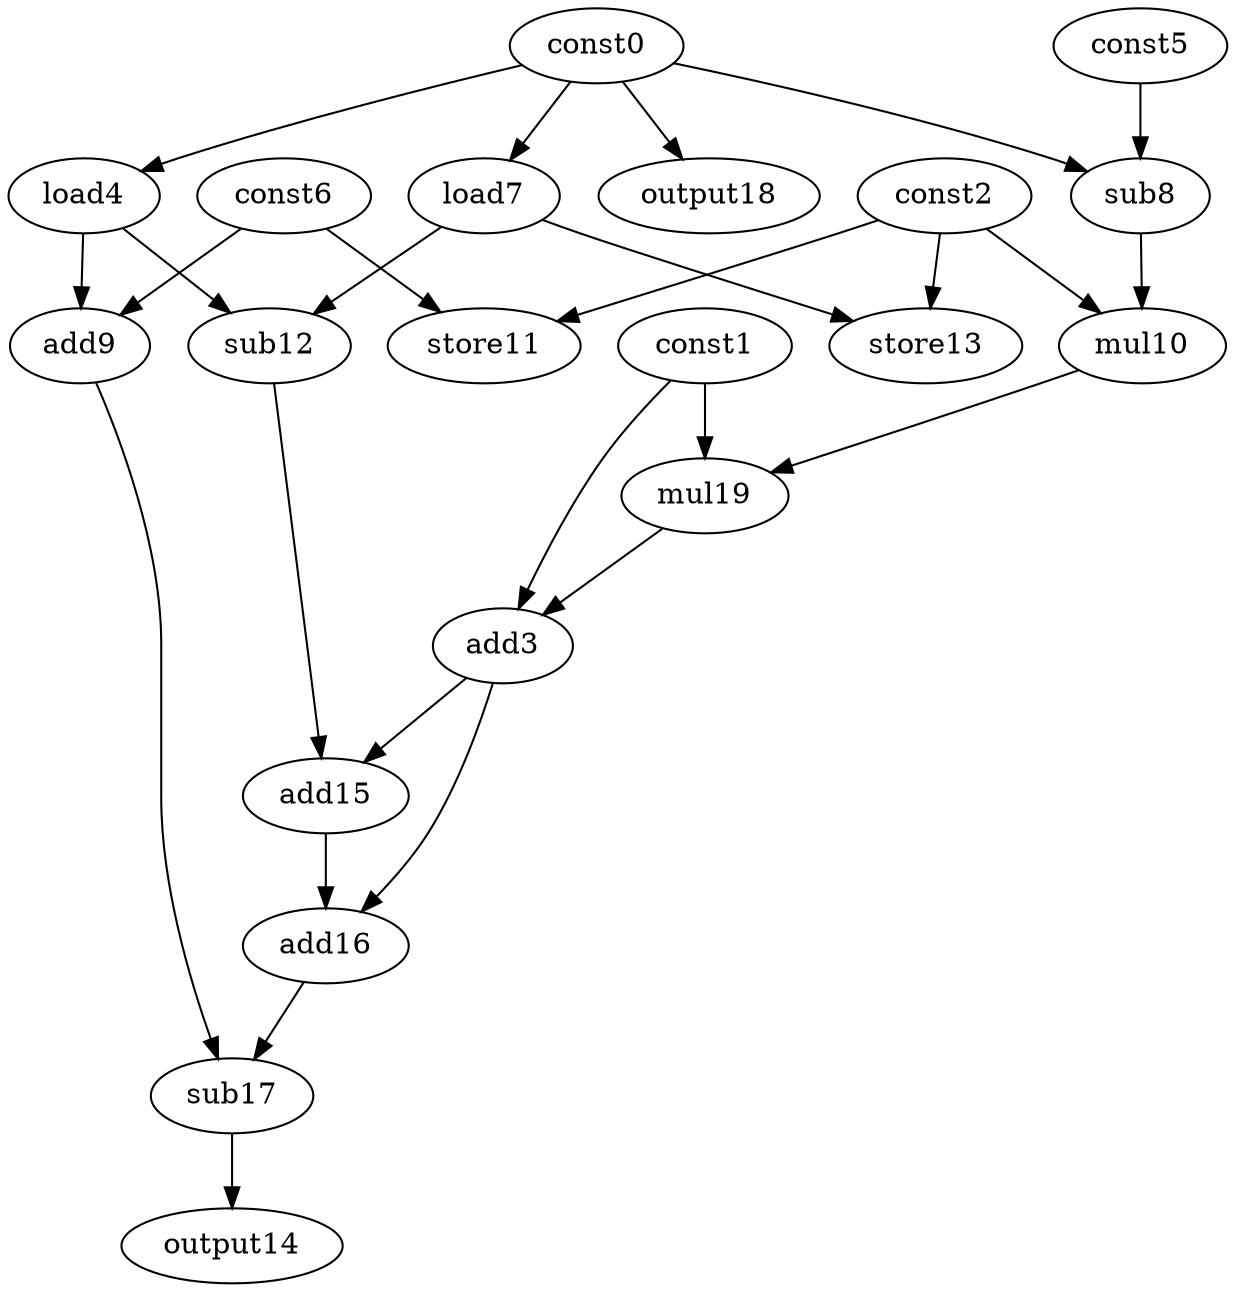 digraph G { 
const0[opcode=const]; 
const1[opcode=const]; 
const2[opcode=const]; 
add3[opcode=add]; 
load4[opcode=load]; 
const5[opcode=const]; 
const6[opcode=const]; 
load7[opcode=load]; 
sub8[opcode=sub]; 
add9[opcode=add]; 
mul10[opcode=mul]; 
store11[opcode=store]; 
sub12[opcode=sub]; 
store13[opcode=store]; 
output14[opcode=output]; 
add15[opcode=add]; 
add16[opcode=add]; 
sub17[opcode=sub]; 
output18[opcode=output]; 
mul19[opcode=mul]; 
const0->load4[operand=0];
const0->load7[operand=0];
const0->sub8[operand=0];
const5->sub8[operand=1];
const2->store11[operand=0];
const6->store11[operand=1];
const0->output18[operand=0];
load4->add9[operand=0];
const6->add9[operand=1];
sub8->mul10[operand=0];
const2->mul10[operand=1];
load4->sub12[operand=0];
load7->sub12[operand=1];
const2->store13[operand=0];
load7->store13[operand=1];
const1->mul19[operand=0];
mul10->mul19[operand=1];
const1->add3[operand=0];
mul19->add3[operand=1];
add3->add15[operand=0];
sub12->add15[operand=1];
add3->add16[operand=0];
add15->add16[operand=1];
add16->sub17[operand=0];
add9->sub17[operand=1];
sub17->output14[operand=0];
}
